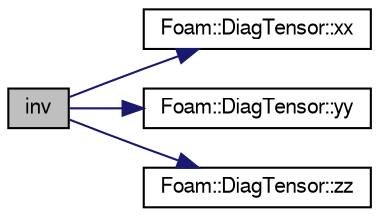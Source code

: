 digraph "inv"
{
  bgcolor="transparent";
  edge [fontname="FreeSans",fontsize="10",labelfontname="FreeSans",labelfontsize="10"];
  node [fontname="FreeSans",fontsize="10",shape=record];
  rankdir="LR";
  Node116292 [label="inv",height=0.2,width=0.4,color="black", fillcolor="grey75", style="filled", fontcolor="black"];
  Node116292 -> Node116293 [color="midnightblue",fontsize="10",style="solid",fontname="FreeSans"];
  Node116293 [label="Foam::DiagTensor::xx",height=0.2,width=0.4,color="black",URL="$a27646.html#a1b97c7c1ed81b4fb23da8dcb71a8cd2a"];
  Node116292 -> Node116294 [color="midnightblue",fontsize="10",style="solid",fontname="FreeSans"];
  Node116294 [label="Foam::DiagTensor::yy",height=0.2,width=0.4,color="black",URL="$a27646.html#aba9d77023a5662b9c2d3639d5de555a0"];
  Node116292 -> Node116295 [color="midnightblue",fontsize="10",style="solid",fontname="FreeSans"];
  Node116295 [label="Foam::DiagTensor::zz",height=0.2,width=0.4,color="black",URL="$a27646.html#a831c4848d01bfcc8d717b7ef92f2cd4b"];
}
